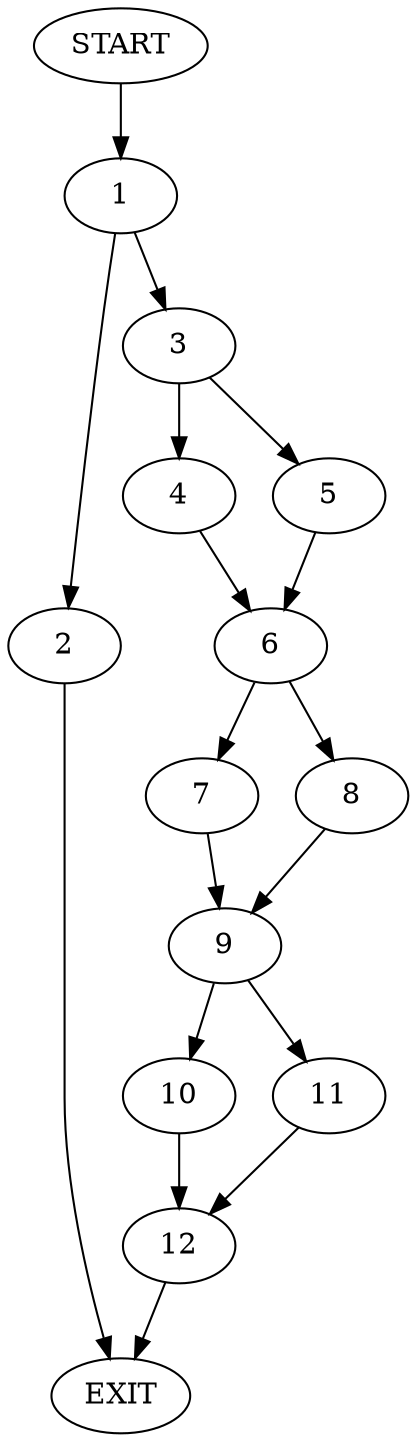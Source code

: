 digraph {
0 [label="START"]
13 [label="EXIT"]
0 -> 1
1 -> 2
1 -> 3
3 -> 4
3 -> 5
2 -> 13
4 -> 6
5 -> 6
6 -> 7
6 -> 8
8 -> 9
7 -> 9
9 -> 10
9 -> 11
11 -> 12
10 -> 12
12 -> 13
}
